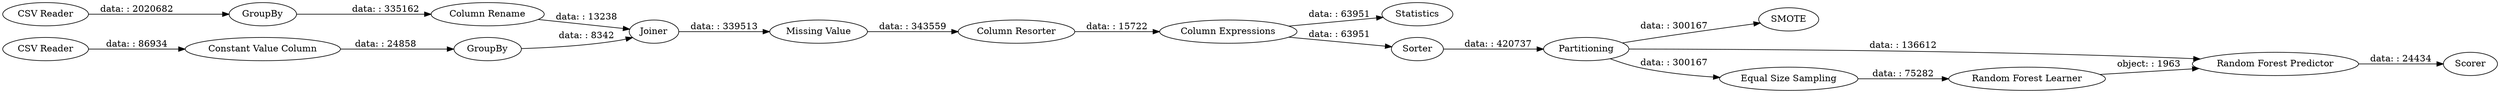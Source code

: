 digraph {
	"-4901474507691151239_27" [label=SMOTE]
	"-4901474507691151239_23" [label="Column Rename"]
	"-4901474507691151239_22" [label=GroupBy]
	"-4901474507691151239_25" [label="Missing Value"]
	"-4901474507691151239_41" [label=Scorer]
	"-4901474507691151239_24" [label="Constant Value Column"]
	"-4901474507691151239_32" [label="Random Forest Predictor"]
	"-4901474507691151239_33" [label=Statistics]
	"-4901474507691151239_20" [label="Equal Size Sampling"]
	"-4901474507691151239_31" [label="Random Forest Learner"]
	"-4901474507691151239_21" [label=GroupBy]
	"-4901474507691151239_38" [label="CSV Reader"]
	"-4901474507691151239_1" [label="CSV Reader"]
	"-4901474507691151239_37" [label=Joiner]
	"-4901474507691151239_39" [label="Column Expressions"]
	"-4901474507691151239_10" [label=Partitioning]
	"-4901474507691151239_8" [label=Sorter]
	"-4901474507691151239_26" [label="Column Resorter"]
	"-4901474507691151239_24" -> "-4901474507691151239_22" [label="data: : 24858"]
	"-4901474507691151239_10" -> "-4901474507691151239_27" [label="data: : 300167"]
	"-4901474507691151239_31" -> "-4901474507691151239_32" [label="object: : 1963"]
	"-4901474507691151239_8" -> "-4901474507691151239_10" [label="data: : 420737"]
	"-4901474507691151239_38" -> "-4901474507691151239_24" [label="data: : 86934"]
	"-4901474507691151239_10" -> "-4901474507691151239_32" [label="data: : 136612"]
	"-4901474507691151239_20" -> "-4901474507691151239_31" [label="data: : 75282"]
	"-4901474507691151239_10" -> "-4901474507691151239_20" [label="data: : 300167"]
	"-4901474507691151239_39" -> "-4901474507691151239_8" [label="data: : 63951"]
	"-4901474507691151239_21" -> "-4901474507691151239_23" [label="data: : 335162"]
	"-4901474507691151239_39" -> "-4901474507691151239_33" [label="data: : 63951"]
	"-4901474507691151239_26" -> "-4901474507691151239_39" [label="data: : 15722"]
	"-4901474507691151239_1" -> "-4901474507691151239_21" [label="data: : 2020682"]
	"-4901474507691151239_22" -> "-4901474507691151239_37" [label="data: : 8342"]
	"-4901474507691151239_37" -> "-4901474507691151239_25" [label="data: : 339513"]
	"-4901474507691151239_32" -> "-4901474507691151239_41" [label="data: : 24434"]
	"-4901474507691151239_25" -> "-4901474507691151239_26" [label="data: : 343559"]
	"-4901474507691151239_23" -> "-4901474507691151239_37" [label="data: : 13238"]
	rankdir=LR
}
